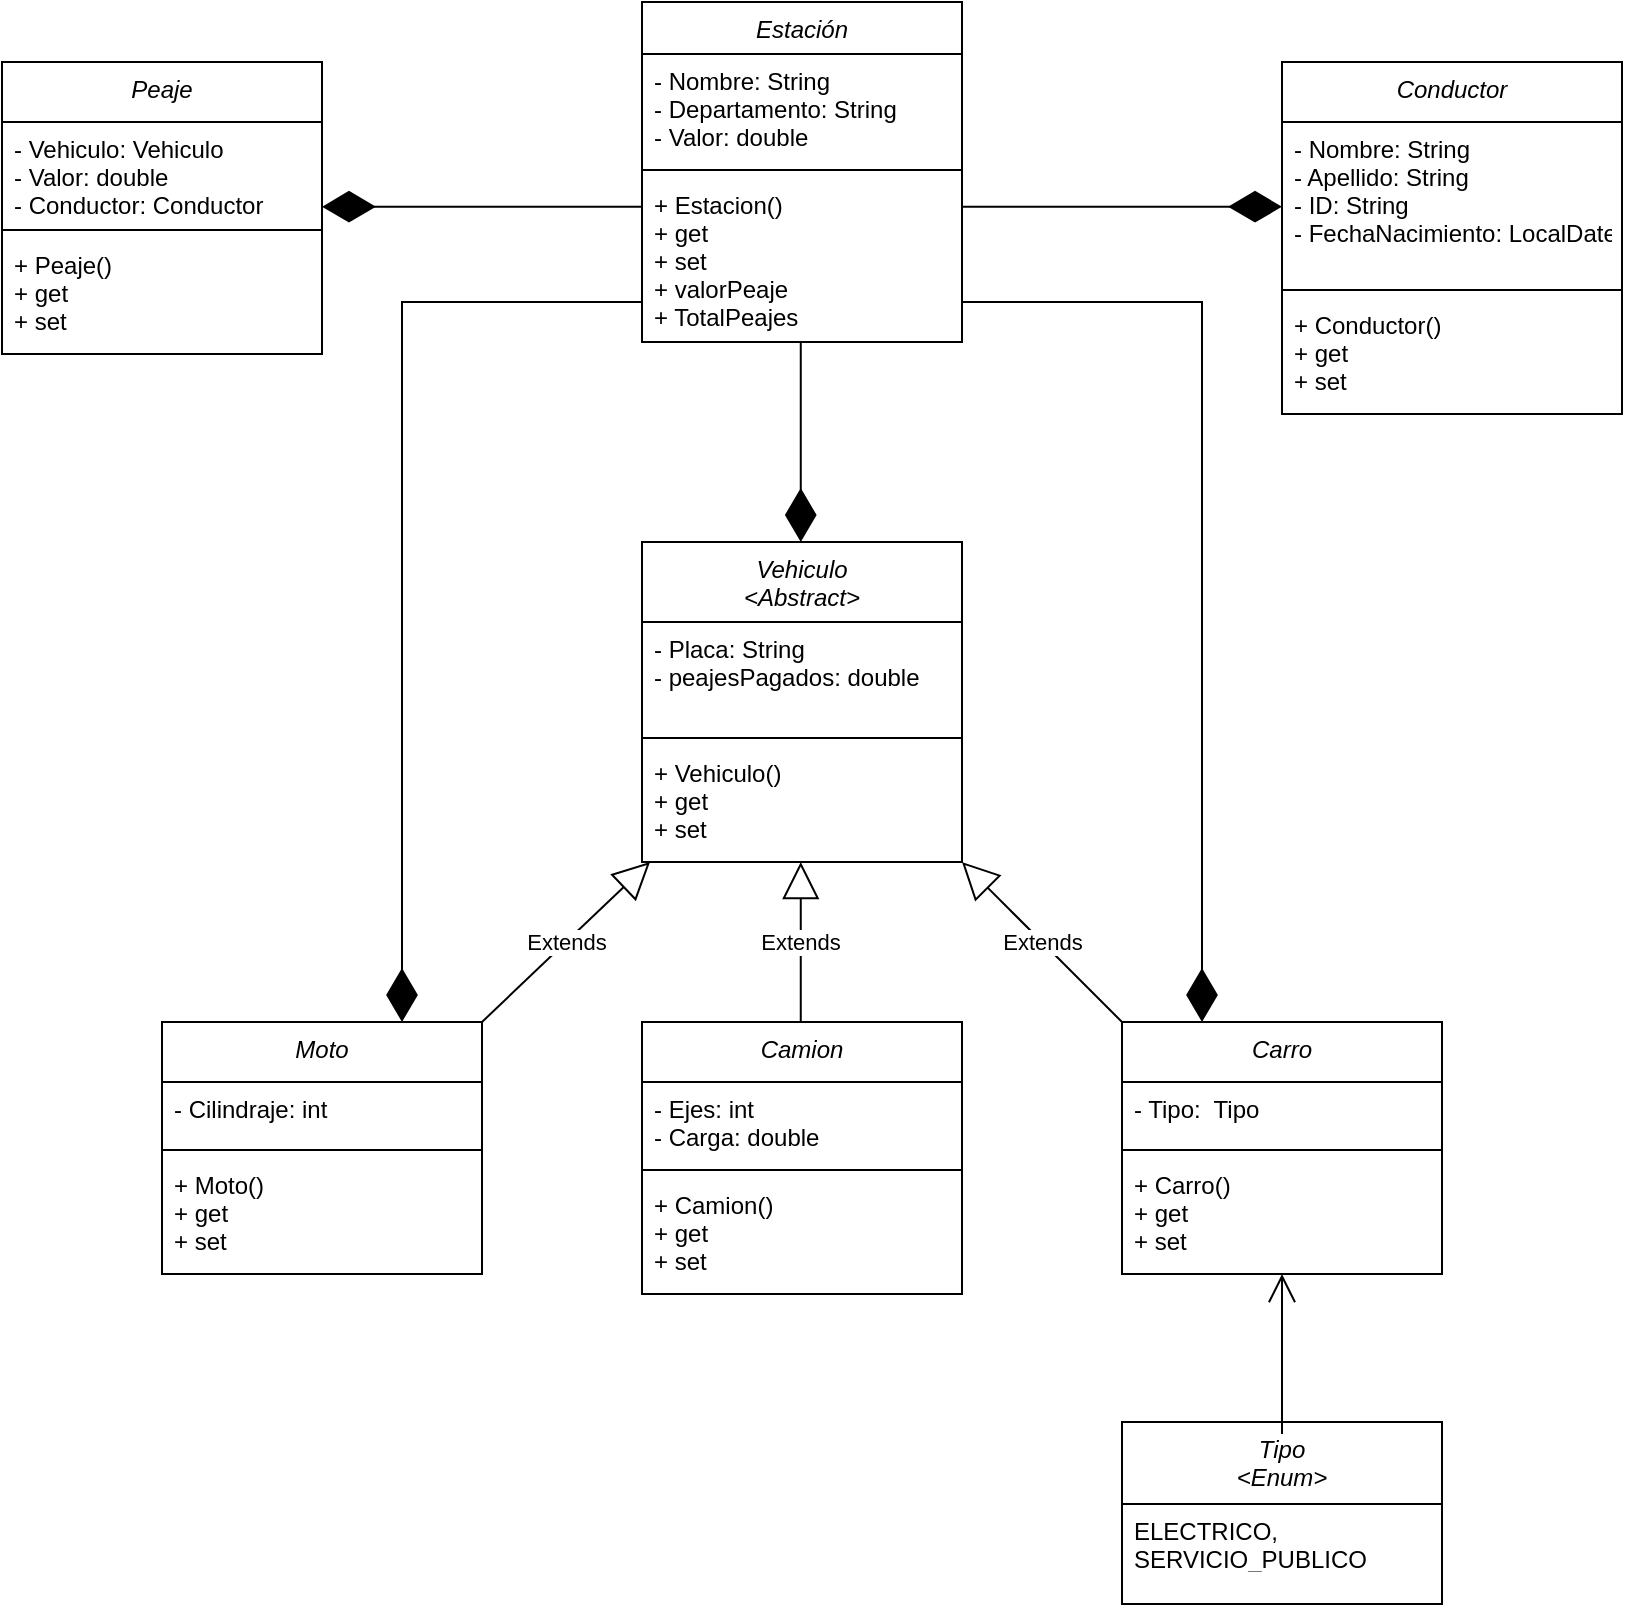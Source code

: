 <mxfile version="26.2.15">
  <diagram id="C5RBs43oDa-KdzZeNtuy" name="Page-1">
    <mxGraphModel dx="1281" dy="645" grid="1" gridSize="10" guides="1" tooltips="1" connect="1" arrows="1" fold="1" page="1" pageScale="1" pageWidth="827" pageHeight="1169" math="0" shadow="0">
      <root>
        <mxCell id="WIyWlLk6GJQsqaUBKTNV-0" />
        <mxCell id="WIyWlLk6GJQsqaUBKTNV-1" parent="WIyWlLk6GJQsqaUBKTNV-0" />
        <mxCell id="zkfFHV4jXpPFQw0GAbJ--0" value="Estación" style="swimlane;fontStyle=2;align=center;verticalAlign=top;childLayout=stackLayout;horizontal=1;startSize=26;horizontalStack=0;resizeParent=1;resizeLast=0;collapsible=1;marginBottom=0;rounded=0;shadow=0;strokeWidth=1;" parent="WIyWlLk6GJQsqaUBKTNV-1" vertex="1">
          <mxGeometry x="400" y="130" width="160" height="170" as="geometry">
            <mxRectangle x="230" y="140" width="160" height="26" as="alternateBounds" />
          </mxGeometry>
        </mxCell>
        <mxCell id="zkfFHV4jXpPFQw0GAbJ--1" value="- Nombre: String&#xa;- Departamento: String &#xa;- Valor: double " style="text;align=left;verticalAlign=top;spacingLeft=4;spacingRight=4;overflow=hidden;rotatable=0;points=[[0,0.5],[1,0.5]];portConstraint=eastwest;" parent="zkfFHV4jXpPFQw0GAbJ--0" vertex="1">
          <mxGeometry y="26" width="160" height="54" as="geometry" />
        </mxCell>
        <mxCell id="zkfFHV4jXpPFQw0GAbJ--4" value="" style="line;html=1;strokeWidth=1;align=left;verticalAlign=middle;spacingTop=-1;spacingLeft=3;spacingRight=3;rotatable=0;labelPosition=right;points=[];portConstraint=eastwest;" parent="zkfFHV4jXpPFQw0GAbJ--0" vertex="1">
          <mxGeometry y="80" width="160" height="8" as="geometry" />
        </mxCell>
        <mxCell id="zkfFHV4jXpPFQw0GAbJ--5" value="+ Estacion()&#xa;+ get&#xa;+ set&#xa;+ valorPeaje &#xa;+ TotalPeajes&#xa;   " style="text;align=left;verticalAlign=top;spacingLeft=4;spacingRight=4;overflow=hidden;rotatable=0;points=[[0,0.5],[1,0.5]];portConstraint=eastwest;" parent="zkfFHV4jXpPFQw0GAbJ--0" vertex="1">
          <mxGeometry y="88" width="160" height="82" as="geometry" />
        </mxCell>
        <mxCell id="RaEghHBUlZwpAzgvlkCQ-0" value="Vehiculo&#xa;&lt;Abstract&gt;" style="swimlane;fontStyle=2;align=center;verticalAlign=top;childLayout=stackLayout;horizontal=1;startSize=40;horizontalStack=0;resizeParent=1;resizeLast=0;collapsible=1;marginBottom=0;rounded=0;shadow=0;strokeWidth=1;" vertex="1" parent="WIyWlLk6GJQsqaUBKTNV-1">
          <mxGeometry x="400" y="400" width="160" height="160" as="geometry">
            <mxRectangle x="230" y="140" width="160" height="26" as="alternateBounds" />
          </mxGeometry>
        </mxCell>
        <mxCell id="RaEghHBUlZwpAzgvlkCQ-1" value="- Placa: String&#xa;- peajesPagados: double&#xa;" style="text;align=left;verticalAlign=top;spacingLeft=4;spacingRight=4;overflow=hidden;rotatable=0;points=[[0,0.5],[1,0.5]];portConstraint=eastwest;" vertex="1" parent="RaEghHBUlZwpAzgvlkCQ-0">
          <mxGeometry y="40" width="160" height="54" as="geometry" />
        </mxCell>
        <mxCell id="RaEghHBUlZwpAzgvlkCQ-2" value="" style="line;html=1;strokeWidth=1;align=left;verticalAlign=middle;spacingTop=-1;spacingLeft=3;spacingRight=3;rotatable=0;labelPosition=right;points=[];portConstraint=eastwest;" vertex="1" parent="RaEghHBUlZwpAzgvlkCQ-0">
          <mxGeometry y="94" width="160" height="8" as="geometry" />
        </mxCell>
        <mxCell id="RaEghHBUlZwpAzgvlkCQ-3" value="+ Vehiculo()&#xa;+ get&#xa;+ set&#xa;   " style="text;align=left;verticalAlign=top;spacingLeft=4;spacingRight=4;overflow=hidden;rotatable=0;points=[[0,0.5],[1,0.5]];portConstraint=eastwest;" vertex="1" parent="RaEghHBUlZwpAzgvlkCQ-0">
          <mxGeometry y="102" width="160" height="58" as="geometry" />
        </mxCell>
        <mxCell id="RaEghHBUlZwpAzgvlkCQ-4" value="Carro" style="swimlane;fontStyle=2;align=center;verticalAlign=top;childLayout=stackLayout;horizontal=1;startSize=30;horizontalStack=0;resizeParent=1;resizeLast=0;collapsible=1;marginBottom=0;rounded=0;shadow=0;strokeWidth=1;" vertex="1" parent="WIyWlLk6GJQsqaUBKTNV-1">
          <mxGeometry x="640" y="640" width="160" height="126" as="geometry">
            <mxRectangle x="230" y="140" width="160" height="26" as="alternateBounds" />
          </mxGeometry>
        </mxCell>
        <mxCell id="RaEghHBUlZwpAzgvlkCQ-5" value="- Tipo:  Tipo" style="text;align=left;verticalAlign=top;spacingLeft=4;spacingRight=4;overflow=hidden;rotatable=0;points=[[0,0.5],[1,0.5]];portConstraint=eastwest;" vertex="1" parent="RaEghHBUlZwpAzgvlkCQ-4">
          <mxGeometry y="30" width="160" height="30" as="geometry" />
        </mxCell>
        <mxCell id="RaEghHBUlZwpAzgvlkCQ-6" value="" style="line;html=1;strokeWidth=1;align=left;verticalAlign=middle;spacingTop=-1;spacingLeft=3;spacingRight=3;rotatable=0;labelPosition=right;points=[];portConstraint=eastwest;" vertex="1" parent="RaEghHBUlZwpAzgvlkCQ-4">
          <mxGeometry y="60" width="160" height="8" as="geometry" />
        </mxCell>
        <mxCell id="RaEghHBUlZwpAzgvlkCQ-7" value="+ Carro()&#xa;+ get&#xa;+ set" style="text;align=left;verticalAlign=top;spacingLeft=4;spacingRight=4;overflow=hidden;rotatable=0;points=[[0,0.5],[1,0.5]];portConstraint=eastwest;" vertex="1" parent="RaEghHBUlZwpAzgvlkCQ-4">
          <mxGeometry y="68" width="160" height="58" as="geometry" />
        </mxCell>
        <mxCell id="RaEghHBUlZwpAzgvlkCQ-9" value="Moto" style="swimlane;fontStyle=2;align=center;verticalAlign=top;childLayout=stackLayout;horizontal=1;startSize=30;horizontalStack=0;resizeParent=1;resizeLast=0;collapsible=1;marginBottom=0;rounded=0;shadow=0;strokeWidth=1;" vertex="1" parent="WIyWlLk6GJQsqaUBKTNV-1">
          <mxGeometry x="160" y="640" width="160" height="126" as="geometry">
            <mxRectangle x="230" y="140" width="160" height="26" as="alternateBounds" />
          </mxGeometry>
        </mxCell>
        <mxCell id="RaEghHBUlZwpAzgvlkCQ-10" value="- Cilindraje: int" style="text;align=left;verticalAlign=top;spacingLeft=4;spacingRight=4;overflow=hidden;rotatable=0;points=[[0,0.5],[1,0.5]];portConstraint=eastwest;" vertex="1" parent="RaEghHBUlZwpAzgvlkCQ-9">
          <mxGeometry y="30" width="160" height="30" as="geometry" />
        </mxCell>
        <mxCell id="RaEghHBUlZwpAzgvlkCQ-11" value="" style="line;html=1;strokeWidth=1;align=left;verticalAlign=middle;spacingTop=-1;spacingLeft=3;spacingRight=3;rotatable=0;labelPosition=right;points=[];portConstraint=eastwest;" vertex="1" parent="RaEghHBUlZwpAzgvlkCQ-9">
          <mxGeometry y="60" width="160" height="8" as="geometry" />
        </mxCell>
        <mxCell id="RaEghHBUlZwpAzgvlkCQ-12" value="+ Moto()&#xa;+ get&#xa;+ set" style="text;align=left;verticalAlign=top;spacingLeft=4;spacingRight=4;overflow=hidden;rotatable=0;points=[[0,0.5],[1,0.5]];portConstraint=eastwest;" vertex="1" parent="RaEghHBUlZwpAzgvlkCQ-9">
          <mxGeometry y="68" width="160" height="58" as="geometry" />
        </mxCell>
        <mxCell id="RaEghHBUlZwpAzgvlkCQ-13" value="Camion" style="swimlane;fontStyle=2;align=center;verticalAlign=top;childLayout=stackLayout;horizontal=1;startSize=30;horizontalStack=0;resizeParent=1;resizeLast=0;collapsible=1;marginBottom=0;rounded=0;shadow=0;strokeWidth=1;" vertex="1" parent="WIyWlLk6GJQsqaUBKTNV-1">
          <mxGeometry x="400" y="640" width="160" height="136" as="geometry">
            <mxRectangle x="230" y="140" width="160" height="26" as="alternateBounds" />
          </mxGeometry>
        </mxCell>
        <mxCell id="RaEghHBUlZwpAzgvlkCQ-14" value="- Ejes: int&#xa;- Carga: double" style="text;align=left;verticalAlign=top;spacingLeft=4;spacingRight=4;overflow=hidden;rotatable=0;points=[[0,0.5],[1,0.5]];portConstraint=eastwest;" vertex="1" parent="RaEghHBUlZwpAzgvlkCQ-13">
          <mxGeometry y="30" width="160" height="40" as="geometry" />
        </mxCell>
        <mxCell id="RaEghHBUlZwpAzgvlkCQ-15" value="" style="line;html=1;strokeWidth=1;align=left;verticalAlign=middle;spacingTop=-1;spacingLeft=3;spacingRight=3;rotatable=0;labelPosition=right;points=[];portConstraint=eastwest;" vertex="1" parent="RaEghHBUlZwpAzgvlkCQ-13">
          <mxGeometry y="70" width="160" height="8" as="geometry" />
        </mxCell>
        <mxCell id="RaEghHBUlZwpAzgvlkCQ-16" value="+ Camion()&#xa;+ get&#xa;+ set" style="text;align=left;verticalAlign=top;spacingLeft=4;spacingRight=4;overflow=hidden;rotatable=0;points=[[0,0.5],[1,0.5]];portConstraint=eastwest;" vertex="1" parent="RaEghHBUlZwpAzgvlkCQ-13">
          <mxGeometry y="78" width="160" height="58" as="geometry" />
        </mxCell>
        <mxCell id="RaEghHBUlZwpAzgvlkCQ-17" value="Peaje" style="swimlane;fontStyle=2;align=center;verticalAlign=top;childLayout=stackLayout;horizontal=1;startSize=30;horizontalStack=0;resizeParent=1;resizeLast=0;collapsible=1;marginBottom=0;rounded=0;shadow=0;strokeWidth=1;" vertex="1" parent="WIyWlLk6GJQsqaUBKTNV-1">
          <mxGeometry x="80" y="160" width="160" height="146" as="geometry">
            <mxRectangle x="230" y="140" width="160" height="26" as="alternateBounds" />
          </mxGeometry>
        </mxCell>
        <mxCell id="RaEghHBUlZwpAzgvlkCQ-18" value="- Vehiculo: Vehiculo&#xa;- Valor: double&#xa;- Conductor: Conductor" style="text;align=left;verticalAlign=top;spacingLeft=4;spacingRight=4;overflow=hidden;rotatable=0;points=[[0,0.5],[1,0.5]];portConstraint=eastwest;" vertex="1" parent="RaEghHBUlZwpAzgvlkCQ-17">
          <mxGeometry y="30" width="160" height="50" as="geometry" />
        </mxCell>
        <mxCell id="RaEghHBUlZwpAzgvlkCQ-19" value="" style="line;html=1;strokeWidth=1;align=left;verticalAlign=middle;spacingTop=-1;spacingLeft=3;spacingRight=3;rotatable=0;labelPosition=right;points=[];portConstraint=eastwest;" vertex="1" parent="RaEghHBUlZwpAzgvlkCQ-17">
          <mxGeometry y="80" width="160" height="8" as="geometry" />
        </mxCell>
        <mxCell id="RaEghHBUlZwpAzgvlkCQ-20" value="+ Peaje()&#xa;+ get&#xa;+ set" style="text;align=left;verticalAlign=top;spacingLeft=4;spacingRight=4;overflow=hidden;rotatable=0;points=[[0,0.5],[1,0.5]];portConstraint=eastwest;" vertex="1" parent="RaEghHBUlZwpAzgvlkCQ-17">
          <mxGeometry y="88" width="160" height="58" as="geometry" />
        </mxCell>
        <mxCell id="RaEghHBUlZwpAzgvlkCQ-21" value="Conductor" style="swimlane;fontStyle=2;align=center;verticalAlign=top;childLayout=stackLayout;horizontal=1;startSize=30;horizontalStack=0;resizeParent=1;resizeLast=0;collapsible=1;marginBottom=0;rounded=0;shadow=0;strokeWidth=1;" vertex="1" parent="WIyWlLk6GJQsqaUBKTNV-1">
          <mxGeometry x="720" y="160" width="170" height="176" as="geometry">
            <mxRectangle x="230" y="140" width="160" height="26" as="alternateBounds" />
          </mxGeometry>
        </mxCell>
        <mxCell id="RaEghHBUlZwpAzgvlkCQ-22" value="- Nombre: String&#xa;- Apellido: String&#xa;- ID: String&#xa;- FechaNacimiento: LocalDate" style="text;align=left;verticalAlign=top;spacingLeft=4;spacingRight=4;overflow=hidden;rotatable=0;points=[[0,0.5],[1,0.5]];portConstraint=eastwest;" vertex="1" parent="RaEghHBUlZwpAzgvlkCQ-21">
          <mxGeometry y="30" width="170" height="80" as="geometry" />
        </mxCell>
        <mxCell id="RaEghHBUlZwpAzgvlkCQ-23" value="" style="line;html=1;strokeWidth=1;align=left;verticalAlign=middle;spacingTop=-1;spacingLeft=3;spacingRight=3;rotatable=0;labelPosition=right;points=[];portConstraint=eastwest;" vertex="1" parent="RaEghHBUlZwpAzgvlkCQ-21">
          <mxGeometry y="110" width="170" height="8" as="geometry" />
        </mxCell>
        <mxCell id="RaEghHBUlZwpAzgvlkCQ-24" value="+ Conductor()&#xa;+ get&#xa;+ set" style="text;align=left;verticalAlign=top;spacingLeft=4;spacingRight=4;overflow=hidden;rotatable=0;points=[[0,0.5],[1,0.5]];portConstraint=eastwest;" vertex="1" parent="RaEghHBUlZwpAzgvlkCQ-21">
          <mxGeometry y="118" width="170" height="58" as="geometry" />
        </mxCell>
        <mxCell id="RaEghHBUlZwpAzgvlkCQ-25" value="Tipo&#xa;&lt;Enum&gt;" style="swimlane;fontStyle=2;align=center;verticalAlign=top;childLayout=stackLayout;horizontal=1;startSize=41;horizontalStack=0;resizeParent=1;resizeLast=0;collapsible=1;marginBottom=0;rounded=0;shadow=0;strokeWidth=1;" vertex="1" parent="WIyWlLk6GJQsqaUBKTNV-1">
          <mxGeometry x="640" y="840" width="160" height="91" as="geometry">
            <mxRectangle x="230" y="140" width="160" height="26" as="alternateBounds" />
          </mxGeometry>
        </mxCell>
        <mxCell id="RaEghHBUlZwpAzgvlkCQ-26" value="ELECTRICO,&#xa;SERVICIO_PUBLICO" style="text;align=left;verticalAlign=top;spacingLeft=4;spacingRight=4;overflow=hidden;rotatable=0;points=[[0,0.5],[1,0.5]];portConstraint=eastwest;" vertex="1" parent="RaEghHBUlZwpAzgvlkCQ-25">
          <mxGeometry y="41" width="160" height="30" as="geometry" />
        </mxCell>
        <mxCell id="RaEghHBUlZwpAzgvlkCQ-29" value="" style="endArrow=diamondThin;endFill=1;endSize=24;html=1;rounded=0;" edge="1" parent="WIyWlLk6GJQsqaUBKTNV-1">
          <mxGeometry width="160" relative="1" as="geometry">
            <mxPoint x="479.38" y="300" as="sourcePoint" />
            <mxPoint x="479.38" y="400" as="targetPoint" />
          </mxGeometry>
        </mxCell>
        <mxCell id="RaEghHBUlZwpAzgvlkCQ-32" value="" style="endArrow=diamondThin;endFill=1;endSize=24;html=1;rounded=0;" edge="1" parent="WIyWlLk6GJQsqaUBKTNV-1">
          <mxGeometry width="160" relative="1" as="geometry">
            <mxPoint x="560" y="232.37" as="sourcePoint" />
            <mxPoint x="720" y="232.37" as="targetPoint" />
          </mxGeometry>
        </mxCell>
        <mxCell id="RaEghHBUlZwpAzgvlkCQ-34" value="" style="endArrow=diamondThin;endFill=1;endSize=24;html=1;rounded=0;" edge="1" parent="WIyWlLk6GJQsqaUBKTNV-1">
          <mxGeometry width="160" relative="1" as="geometry">
            <mxPoint x="400" y="232.37" as="sourcePoint" />
            <mxPoint x="240" y="232.37" as="targetPoint" />
          </mxGeometry>
        </mxCell>
        <mxCell id="RaEghHBUlZwpAzgvlkCQ-35" value="" style="endArrow=diamondThin;endFill=1;endSize=24;html=1;rounded=0;entryX=0.25;entryY=0;entryDx=0;entryDy=0;" edge="1" parent="WIyWlLk6GJQsqaUBKTNV-1" target="RaEghHBUlZwpAzgvlkCQ-4">
          <mxGeometry width="160" relative="1" as="geometry">
            <mxPoint x="560" y="280" as="sourcePoint" />
            <mxPoint x="680" y="580" as="targetPoint" />
            <Array as="points">
              <mxPoint x="680" y="280" />
            </Array>
          </mxGeometry>
        </mxCell>
        <mxCell id="RaEghHBUlZwpAzgvlkCQ-36" value="" style="endArrow=diamondThin;endFill=1;endSize=24;html=1;rounded=0;entryX=0.75;entryY=0;entryDx=0;entryDy=0;" edge="1" parent="WIyWlLk6GJQsqaUBKTNV-1" target="RaEghHBUlZwpAzgvlkCQ-9">
          <mxGeometry width="160" relative="1" as="geometry">
            <mxPoint x="400" y="280" as="sourcePoint" />
            <mxPoint x="280" y="560" as="targetPoint" />
            <Array as="points">
              <mxPoint x="280" y="280" />
            </Array>
          </mxGeometry>
        </mxCell>
        <mxCell id="RaEghHBUlZwpAzgvlkCQ-37" value="Extends" style="endArrow=block;endSize=16;endFill=0;html=1;rounded=0;" edge="1" parent="WIyWlLk6GJQsqaUBKTNV-1">
          <mxGeometry width="160" relative="1" as="geometry">
            <mxPoint x="320" y="640" as="sourcePoint" />
            <mxPoint x="404" y="560" as="targetPoint" />
          </mxGeometry>
        </mxCell>
        <mxCell id="RaEghHBUlZwpAzgvlkCQ-38" value="Extends" style="endArrow=block;endSize=16;endFill=0;html=1;rounded=0;" edge="1" parent="WIyWlLk6GJQsqaUBKTNV-1">
          <mxGeometry width="160" relative="1" as="geometry">
            <mxPoint x="640" y="640" as="sourcePoint" />
            <mxPoint x="560" y="560" as="targetPoint" />
          </mxGeometry>
        </mxCell>
        <mxCell id="RaEghHBUlZwpAzgvlkCQ-39" value="Extends" style="endArrow=block;endSize=16;endFill=0;html=1;rounded=0;" edge="1" parent="WIyWlLk6GJQsqaUBKTNV-1">
          <mxGeometry width="160" relative="1" as="geometry">
            <mxPoint x="479.38" y="640" as="sourcePoint" />
            <mxPoint x="479.38" y="560" as="targetPoint" />
          </mxGeometry>
        </mxCell>
        <mxCell id="RaEghHBUlZwpAzgvlkCQ-40" value="" style="endArrow=open;endFill=1;endSize=12;html=1;rounded=0;" edge="1" parent="WIyWlLk6GJQsqaUBKTNV-1">
          <mxGeometry width="160" relative="1" as="geometry">
            <mxPoint x="720" y="846" as="sourcePoint" />
            <mxPoint x="720" y="766" as="targetPoint" />
          </mxGeometry>
        </mxCell>
      </root>
    </mxGraphModel>
  </diagram>
</mxfile>
